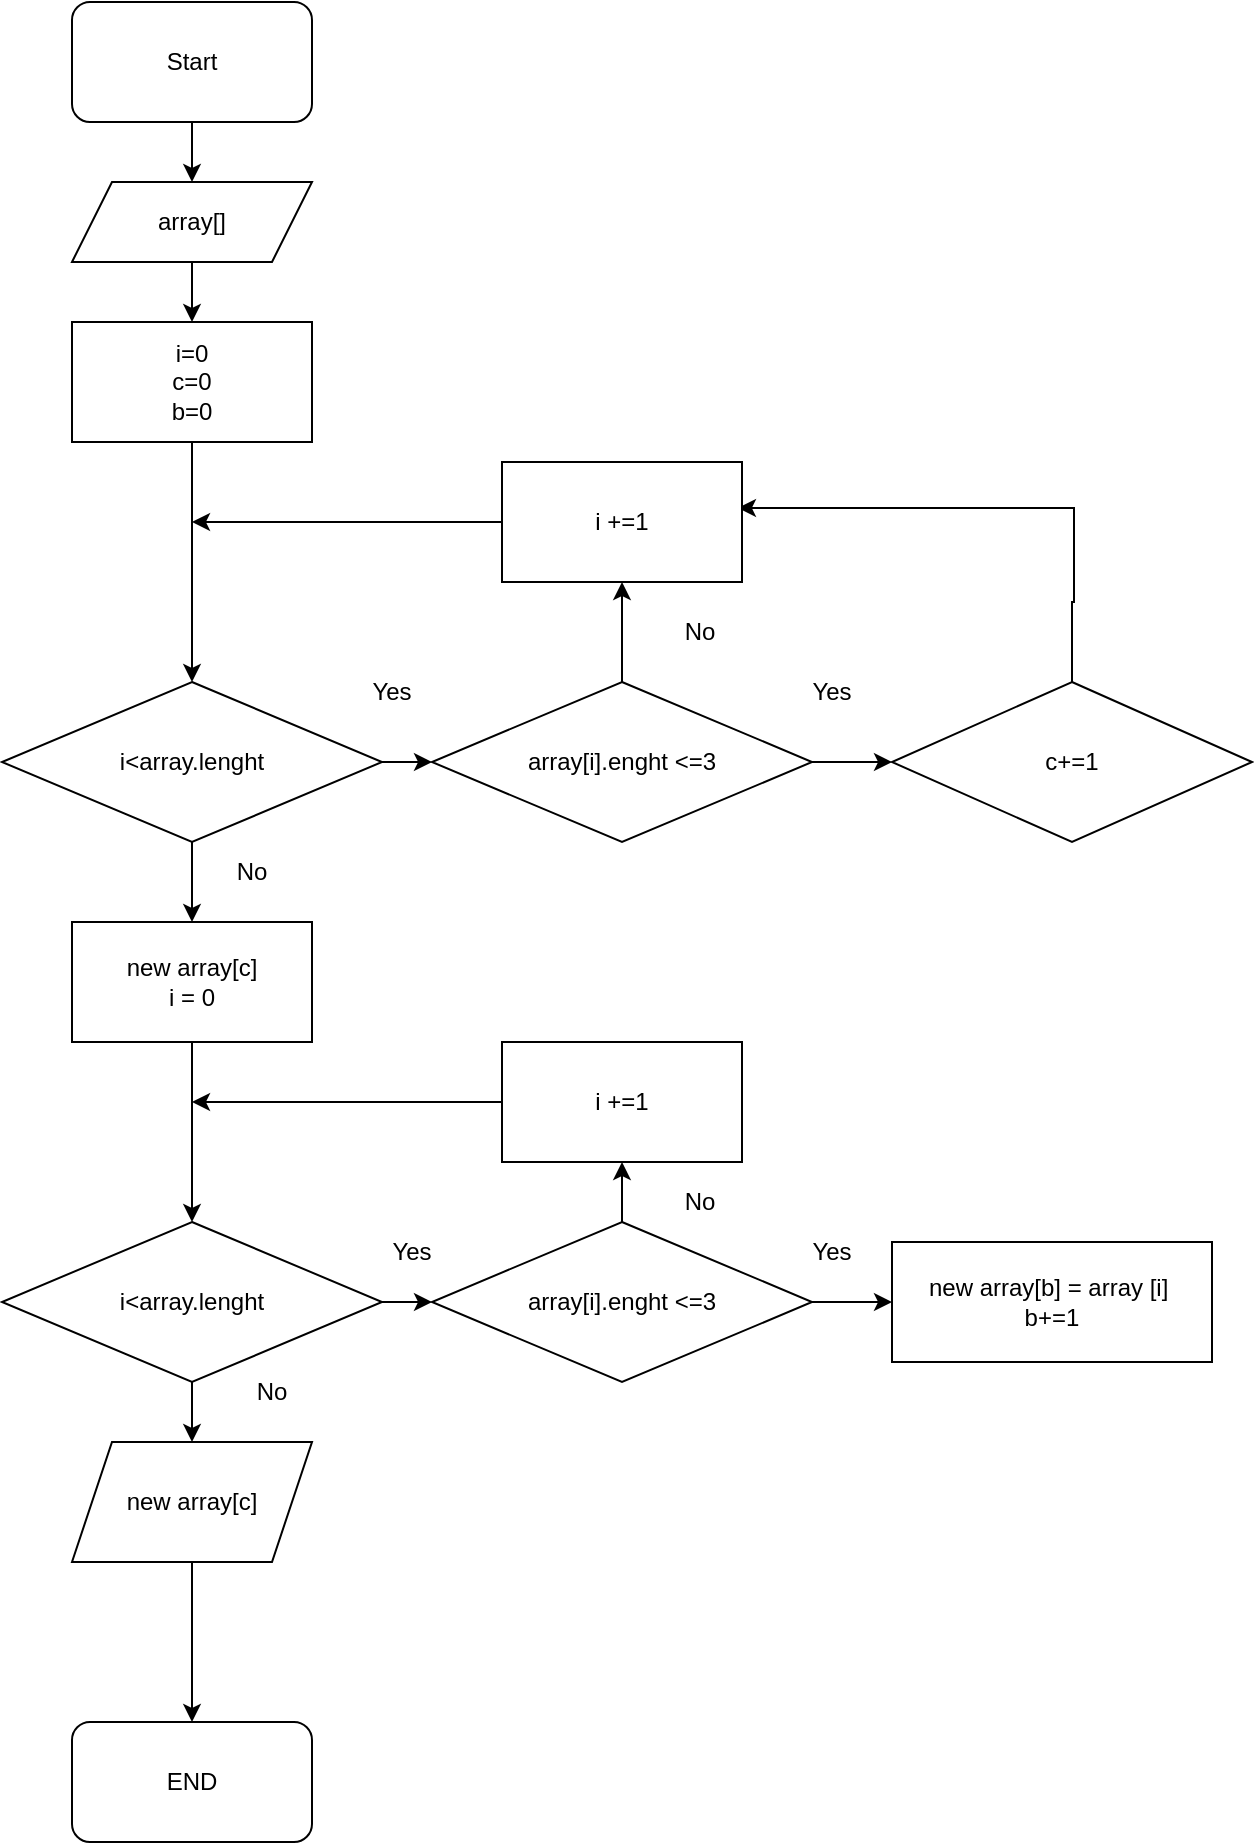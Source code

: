<mxfile version="22.1.5" type="device">
  <diagram id="C5RBs43oDa-KdzZeNtuy" name="Page-1">
    <mxGraphModel dx="1434" dy="790" grid="1" gridSize="10" guides="1" tooltips="1" connect="1" arrows="1" fold="1" page="1" pageScale="1" pageWidth="827" pageHeight="1169" math="0" shadow="0">
      <root>
        <mxCell id="WIyWlLk6GJQsqaUBKTNV-0" />
        <mxCell id="WIyWlLk6GJQsqaUBKTNV-1" parent="WIyWlLk6GJQsqaUBKTNV-0" />
        <mxCell id="ZbCHcaVvUnF4VdRwZFRa-38" style="edgeStyle=orthogonalEdgeStyle;rounded=0;orthogonalLoop=1;jettySize=auto;html=1;" edge="1" parent="WIyWlLk6GJQsqaUBKTNV-1" source="ZbCHcaVvUnF4VdRwZFRa-39" target="ZbCHcaVvUnF4VdRwZFRa-41">
          <mxGeometry relative="1" as="geometry">
            <mxPoint x="400" y="100" as="targetPoint" />
          </mxGeometry>
        </mxCell>
        <mxCell id="ZbCHcaVvUnF4VdRwZFRa-39" value="Start" style="rounded=1;whiteSpace=wrap;html=1;" vertex="1" parent="WIyWlLk6GJQsqaUBKTNV-1">
          <mxGeometry x="100" width="120" height="60" as="geometry" />
        </mxCell>
        <mxCell id="ZbCHcaVvUnF4VdRwZFRa-40" style="edgeStyle=orthogonalEdgeStyle;rounded=0;orthogonalLoop=1;jettySize=auto;html=1;" edge="1" parent="WIyWlLk6GJQsqaUBKTNV-1" source="ZbCHcaVvUnF4VdRwZFRa-41" target="ZbCHcaVvUnF4VdRwZFRa-43">
          <mxGeometry relative="1" as="geometry">
            <mxPoint x="400" y="160" as="targetPoint" />
          </mxGeometry>
        </mxCell>
        <mxCell id="ZbCHcaVvUnF4VdRwZFRa-41" value="array[]" style="shape=parallelogram;perimeter=parallelogramPerimeter;whiteSpace=wrap;html=1;fixedSize=1;" vertex="1" parent="WIyWlLk6GJQsqaUBKTNV-1">
          <mxGeometry x="100" y="90" width="120" height="40" as="geometry" />
        </mxCell>
        <mxCell id="ZbCHcaVvUnF4VdRwZFRa-42" style="edgeStyle=orthogonalEdgeStyle;rounded=0;orthogonalLoop=1;jettySize=auto;html=1;" edge="1" parent="WIyWlLk6GJQsqaUBKTNV-1" source="ZbCHcaVvUnF4VdRwZFRa-43" target="ZbCHcaVvUnF4VdRwZFRa-46">
          <mxGeometry relative="1" as="geometry">
            <mxPoint x="400" y="250" as="targetPoint" />
          </mxGeometry>
        </mxCell>
        <mxCell id="ZbCHcaVvUnF4VdRwZFRa-43" value="i=0&lt;br&gt;c=0&lt;br&gt;b=0" style="rounded=0;whiteSpace=wrap;html=1;" vertex="1" parent="WIyWlLk6GJQsqaUBKTNV-1">
          <mxGeometry x="100" y="160" width="120" height="60" as="geometry" />
        </mxCell>
        <mxCell id="ZbCHcaVvUnF4VdRwZFRa-44" style="edgeStyle=orthogonalEdgeStyle;rounded=0;orthogonalLoop=1;jettySize=auto;html=1;entryX=0;entryY=0.5;entryDx=0;entryDy=0;" edge="1" parent="WIyWlLk6GJQsqaUBKTNV-1" source="ZbCHcaVvUnF4VdRwZFRa-46" target="ZbCHcaVvUnF4VdRwZFRa-49">
          <mxGeometry relative="1" as="geometry" />
        </mxCell>
        <mxCell id="ZbCHcaVvUnF4VdRwZFRa-45" value="" style="edgeStyle=orthogonalEdgeStyle;rounded=0;orthogonalLoop=1;jettySize=auto;html=1;" edge="1" parent="WIyWlLk6GJQsqaUBKTNV-1" source="ZbCHcaVvUnF4VdRwZFRa-46" target="ZbCHcaVvUnF4VdRwZFRa-58">
          <mxGeometry relative="1" as="geometry" />
        </mxCell>
        <mxCell id="ZbCHcaVvUnF4VdRwZFRa-46" value="i&amp;lt;array.lenght" style="rhombus;whiteSpace=wrap;html=1;" vertex="1" parent="WIyWlLk6GJQsqaUBKTNV-1">
          <mxGeometry x="65" y="340" width="190" height="80" as="geometry" />
        </mxCell>
        <mxCell id="ZbCHcaVvUnF4VdRwZFRa-47" value="" style="edgeStyle=orthogonalEdgeStyle;rounded=0;orthogonalLoop=1;jettySize=auto;html=1;" edge="1" parent="WIyWlLk6GJQsqaUBKTNV-1" source="ZbCHcaVvUnF4VdRwZFRa-49" target="ZbCHcaVvUnF4VdRwZFRa-52">
          <mxGeometry relative="1" as="geometry" />
        </mxCell>
        <mxCell id="ZbCHcaVvUnF4VdRwZFRa-48" value="" style="edgeStyle=orthogonalEdgeStyle;rounded=0;orthogonalLoop=1;jettySize=auto;html=1;" edge="1" parent="WIyWlLk6GJQsqaUBKTNV-1" source="ZbCHcaVvUnF4VdRwZFRa-49" target="ZbCHcaVvUnF4VdRwZFRa-55">
          <mxGeometry relative="1" as="geometry" />
        </mxCell>
        <mxCell id="ZbCHcaVvUnF4VdRwZFRa-49" value="array[i].enght &amp;lt;=3" style="rhombus;whiteSpace=wrap;html=1;" vertex="1" parent="WIyWlLk6GJQsqaUBKTNV-1">
          <mxGeometry x="280" y="340" width="190" height="80" as="geometry" />
        </mxCell>
        <mxCell id="ZbCHcaVvUnF4VdRwZFRa-50" value="Yes" style="text;html=1;strokeColor=none;fillColor=none;align=center;verticalAlign=middle;whiteSpace=wrap;rounded=0;" vertex="1" parent="WIyWlLk6GJQsqaUBKTNV-1">
          <mxGeometry x="230" y="330" width="60" height="30" as="geometry" />
        </mxCell>
        <mxCell id="ZbCHcaVvUnF4VdRwZFRa-51" style="edgeStyle=orthogonalEdgeStyle;rounded=0;orthogonalLoop=1;jettySize=auto;html=1;entryX=0.983;entryY=0.383;entryDx=0;entryDy=0;entryPerimeter=0;" edge="1" parent="WIyWlLk6GJQsqaUBKTNV-1" source="ZbCHcaVvUnF4VdRwZFRa-52" target="ZbCHcaVvUnF4VdRwZFRa-55">
          <mxGeometry relative="1" as="geometry">
            <mxPoint x="600" y="260" as="targetPoint" />
            <Array as="points">
              <mxPoint x="600" y="300" />
              <mxPoint x="601" y="300" />
              <mxPoint x="601" y="253" />
            </Array>
          </mxGeometry>
        </mxCell>
        <mxCell id="ZbCHcaVvUnF4VdRwZFRa-52" value="c+=1" style="rhombus;whiteSpace=wrap;html=1;" vertex="1" parent="WIyWlLk6GJQsqaUBKTNV-1">
          <mxGeometry x="510" y="340" width="180" height="80" as="geometry" />
        </mxCell>
        <mxCell id="ZbCHcaVvUnF4VdRwZFRa-53" value="Yes" style="text;html=1;strokeColor=none;fillColor=none;align=center;verticalAlign=middle;whiteSpace=wrap;rounded=0;" vertex="1" parent="WIyWlLk6GJQsqaUBKTNV-1">
          <mxGeometry x="450" y="330" width="60" height="30" as="geometry" />
        </mxCell>
        <mxCell id="ZbCHcaVvUnF4VdRwZFRa-54" style="edgeStyle=orthogonalEdgeStyle;rounded=0;orthogonalLoop=1;jettySize=auto;html=1;" edge="1" parent="WIyWlLk6GJQsqaUBKTNV-1" source="ZbCHcaVvUnF4VdRwZFRa-55">
          <mxGeometry relative="1" as="geometry">
            <mxPoint x="160" y="260" as="targetPoint" />
          </mxGeometry>
        </mxCell>
        <mxCell id="ZbCHcaVvUnF4VdRwZFRa-55" value="i +=1" style="rounded=0;whiteSpace=wrap;html=1;" vertex="1" parent="WIyWlLk6GJQsqaUBKTNV-1">
          <mxGeometry x="315" y="230" width="120" height="60" as="geometry" />
        </mxCell>
        <mxCell id="ZbCHcaVvUnF4VdRwZFRa-56" value="No&lt;br&gt;" style="text;html=1;strokeColor=none;fillColor=none;align=center;verticalAlign=middle;whiteSpace=wrap;rounded=0;" vertex="1" parent="WIyWlLk6GJQsqaUBKTNV-1">
          <mxGeometry x="384" y="300" width="60" height="30" as="geometry" />
        </mxCell>
        <mxCell id="ZbCHcaVvUnF4VdRwZFRa-57" value="" style="edgeStyle=orthogonalEdgeStyle;rounded=0;orthogonalLoop=1;jettySize=auto;html=1;" edge="1" parent="WIyWlLk6GJQsqaUBKTNV-1" source="ZbCHcaVvUnF4VdRwZFRa-58" target="ZbCHcaVvUnF4VdRwZFRa-62">
          <mxGeometry relative="1" as="geometry" />
        </mxCell>
        <mxCell id="ZbCHcaVvUnF4VdRwZFRa-58" value="new array[c]&lt;br&gt;i = 0" style="rounded=0;whiteSpace=wrap;html=1;" vertex="1" parent="WIyWlLk6GJQsqaUBKTNV-1">
          <mxGeometry x="100" y="460" width="120" height="60" as="geometry" />
        </mxCell>
        <mxCell id="ZbCHcaVvUnF4VdRwZFRa-59" value="No" style="text;html=1;strokeColor=none;fillColor=none;align=center;verticalAlign=middle;whiteSpace=wrap;rounded=0;" vertex="1" parent="WIyWlLk6GJQsqaUBKTNV-1">
          <mxGeometry x="160" y="420" width="60" height="30" as="geometry" />
        </mxCell>
        <mxCell id="ZbCHcaVvUnF4VdRwZFRa-60" value="" style="edgeStyle=orthogonalEdgeStyle;rounded=0;orthogonalLoop=1;jettySize=auto;html=1;" edge="1" parent="WIyWlLk6GJQsqaUBKTNV-1" source="ZbCHcaVvUnF4VdRwZFRa-62" target="ZbCHcaVvUnF4VdRwZFRa-64">
          <mxGeometry relative="1" as="geometry" />
        </mxCell>
        <mxCell id="ZbCHcaVvUnF4VdRwZFRa-61" value="" style="edgeStyle=orthogonalEdgeStyle;rounded=0;orthogonalLoop=1;jettySize=auto;html=1;" edge="1" parent="WIyWlLk6GJQsqaUBKTNV-1" source="ZbCHcaVvUnF4VdRwZFRa-62" target="ZbCHcaVvUnF4VdRwZFRa-69">
          <mxGeometry relative="1" as="geometry" />
        </mxCell>
        <mxCell id="ZbCHcaVvUnF4VdRwZFRa-62" value="i&amp;lt;array.lenght" style="rhombus;whiteSpace=wrap;html=1;" vertex="1" parent="WIyWlLk6GJQsqaUBKTNV-1">
          <mxGeometry x="65" y="610" width="190" height="80" as="geometry" />
        </mxCell>
        <mxCell id="ZbCHcaVvUnF4VdRwZFRa-63" value="" style="edgeStyle=orthogonalEdgeStyle;rounded=0;orthogonalLoop=1;jettySize=auto;html=1;" edge="1" parent="WIyWlLk6GJQsqaUBKTNV-1" source="ZbCHcaVvUnF4VdRwZFRa-64" target="ZbCHcaVvUnF4VdRwZFRa-65">
          <mxGeometry relative="1" as="geometry" />
        </mxCell>
        <mxCell id="ZbCHcaVvUnF4VdRwZFRa-64" value="new array[c]&lt;br&gt;" style="shape=parallelogram;perimeter=parallelogramPerimeter;whiteSpace=wrap;html=1;fixedSize=1;" vertex="1" parent="WIyWlLk6GJQsqaUBKTNV-1">
          <mxGeometry x="100" y="720" width="120" height="60" as="geometry" />
        </mxCell>
        <mxCell id="ZbCHcaVvUnF4VdRwZFRa-65" value="END" style="rounded=1;whiteSpace=wrap;html=1;" vertex="1" parent="WIyWlLk6GJQsqaUBKTNV-1">
          <mxGeometry x="100" y="860" width="120" height="60" as="geometry" />
        </mxCell>
        <mxCell id="ZbCHcaVvUnF4VdRwZFRa-66" value="No" style="text;html=1;strokeColor=none;fillColor=none;align=center;verticalAlign=middle;whiteSpace=wrap;rounded=0;" vertex="1" parent="WIyWlLk6GJQsqaUBKTNV-1">
          <mxGeometry x="170" y="680" width="60" height="30" as="geometry" />
        </mxCell>
        <mxCell id="ZbCHcaVvUnF4VdRwZFRa-67" value="" style="edgeStyle=orthogonalEdgeStyle;rounded=0;orthogonalLoop=1;jettySize=auto;html=1;" edge="1" parent="WIyWlLk6GJQsqaUBKTNV-1" source="ZbCHcaVvUnF4VdRwZFRa-69">
          <mxGeometry relative="1" as="geometry">
            <mxPoint x="510" y="650" as="targetPoint" />
          </mxGeometry>
        </mxCell>
        <mxCell id="ZbCHcaVvUnF4VdRwZFRa-68" style="edgeStyle=orthogonalEdgeStyle;rounded=0;orthogonalLoop=1;jettySize=auto;html=1;" edge="1" parent="WIyWlLk6GJQsqaUBKTNV-1" source="ZbCHcaVvUnF4VdRwZFRa-69" target="ZbCHcaVvUnF4VdRwZFRa-72">
          <mxGeometry relative="1" as="geometry">
            <mxPoint x="375" y="570" as="targetPoint" />
          </mxGeometry>
        </mxCell>
        <mxCell id="ZbCHcaVvUnF4VdRwZFRa-69" value="array[i].enght &amp;lt;=3" style="rhombus;whiteSpace=wrap;html=1;" vertex="1" parent="WIyWlLk6GJQsqaUBKTNV-1">
          <mxGeometry x="280" y="610" width="190" height="80" as="geometry" />
        </mxCell>
        <mxCell id="ZbCHcaVvUnF4VdRwZFRa-70" value="new array[b] = array [i]&amp;nbsp;&lt;br&gt;b+=1" style="rounded=0;whiteSpace=wrap;html=1;" vertex="1" parent="WIyWlLk6GJQsqaUBKTNV-1">
          <mxGeometry x="510" y="620" width="160" height="60" as="geometry" />
        </mxCell>
        <mxCell id="ZbCHcaVvUnF4VdRwZFRa-71" style="edgeStyle=orthogonalEdgeStyle;rounded=0;orthogonalLoop=1;jettySize=auto;html=1;" edge="1" parent="WIyWlLk6GJQsqaUBKTNV-1" source="ZbCHcaVvUnF4VdRwZFRa-72">
          <mxGeometry relative="1" as="geometry">
            <mxPoint x="160" y="550" as="targetPoint" />
          </mxGeometry>
        </mxCell>
        <mxCell id="ZbCHcaVvUnF4VdRwZFRa-72" value="i +=1" style="rounded=0;whiteSpace=wrap;html=1;" vertex="1" parent="WIyWlLk6GJQsqaUBKTNV-1">
          <mxGeometry x="315" y="520" width="120" height="60" as="geometry" />
        </mxCell>
        <mxCell id="ZbCHcaVvUnF4VdRwZFRa-73" value="Yes" style="text;html=1;strokeColor=none;fillColor=none;align=center;verticalAlign=middle;whiteSpace=wrap;rounded=0;" vertex="1" parent="WIyWlLk6GJQsqaUBKTNV-1">
          <mxGeometry x="240" y="610" width="60" height="30" as="geometry" />
        </mxCell>
        <mxCell id="ZbCHcaVvUnF4VdRwZFRa-74" value="Yes" style="text;html=1;strokeColor=none;fillColor=none;align=center;verticalAlign=middle;whiteSpace=wrap;rounded=0;" vertex="1" parent="WIyWlLk6GJQsqaUBKTNV-1">
          <mxGeometry x="450" y="610" width="60" height="30" as="geometry" />
        </mxCell>
        <mxCell id="ZbCHcaVvUnF4VdRwZFRa-75" value="No" style="text;html=1;strokeColor=none;fillColor=none;align=center;verticalAlign=middle;whiteSpace=wrap;rounded=0;" vertex="1" parent="WIyWlLk6GJQsqaUBKTNV-1">
          <mxGeometry x="384" y="585" width="60" height="30" as="geometry" />
        </mxCell>
      </root>
    </mxGraphModel>
  </diagram>
</mxfile>

